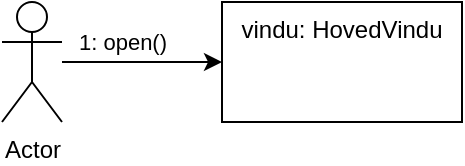 <mxfile version="16.4.11" type="device"><diagram name="Page-1" id="e7e014a7-5840-1c2e-5031-d8a46d1fe8dd"><mxGraphModel dx="1186" dy="683" grid="1" gridSize="10" guides="1" tooltips="1" connect="1" arrows="1" fold="1" page="1" pageScale="1" pageWidth="1169" pageHeight="826" background="none" math="0" shadow="0"><root><mxCell id="0"/><mxCell id="1" parent="0"/><mxCell id="c_2xdsc9f-IcrD50UMHf-47" value="" style="edgeStyle=orthogonalEdgeStyle;rounded=0;orthogonalLoop=1;jettySize=auto;html=1;" edge="1" parent="1" source="c_2xdsc9f-IcrD50UMHf-41" target="c_2xdsc9f-IcrD50UMHf-46"><mxGeometry relative="1" as="geometry"/></mxCell><mxCell id="c_2xdsc9f-IcrD50UMHf-48" value="1: open()" style="edgeLabel;html=1;align=center;verticalAlign=middle;resizable=0;points=[];" vertex="1" connectable="0" parent="c_2xdsc9f-IcrD50UMHf-47"><mxGeometry x="-0.45" y="1" relative="1" as="geometry"><mxPoint x="8" y="-9" as="offset"/></mxGeometry></mxCell><mxCell id="c_2xdsc9f-IcrD50UMHf-41" value="Actor" style="shape=umlActor;verticalLabelPosition=bottom;verticalAlign=top;html=1;" vertex="1" parent="1"><mxGeometry x="260" y="250" width="30" height="60" as="geometry"/></mxCell><mxCell id="c_2xdsc9f-IcrD50UMHf-46" value="vindu: HovedVindu" style="whiteSpace=wrap;html=1;verticalAlign=top;fillColor=rgb(255, 255, 255);strokeColor=rgb(0, 0, 0);fontColor=rgb(0, 0, 0);" vertex="1" parent="1"><mxGeometry x="370" y="250" width="120" height="60" as="geometry"/></mxCell></root></mxGraphModel></diagram></mxfile>